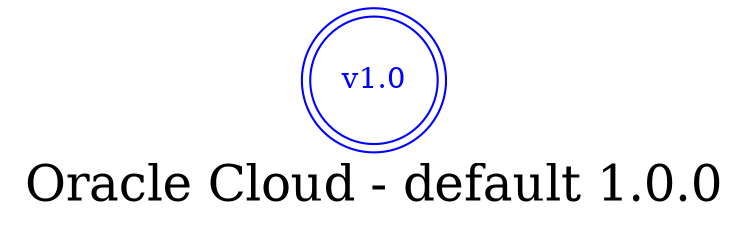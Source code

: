 digraph LexiconGraph {
graph[label="Oracle Cloud - default 1.0.0", fontsize=24]
splines=true
"v1.0" [color=blue, fontcolor=blue, shape=doublecircle]
}
